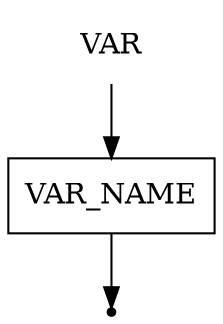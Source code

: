 digraph VAR {
    start [label=VAR shape=plaintext]
    var_name [label=VAR_NAME shape=box]
    end [label="" shape=point]
    start -> var_name
    var_name -> end
}